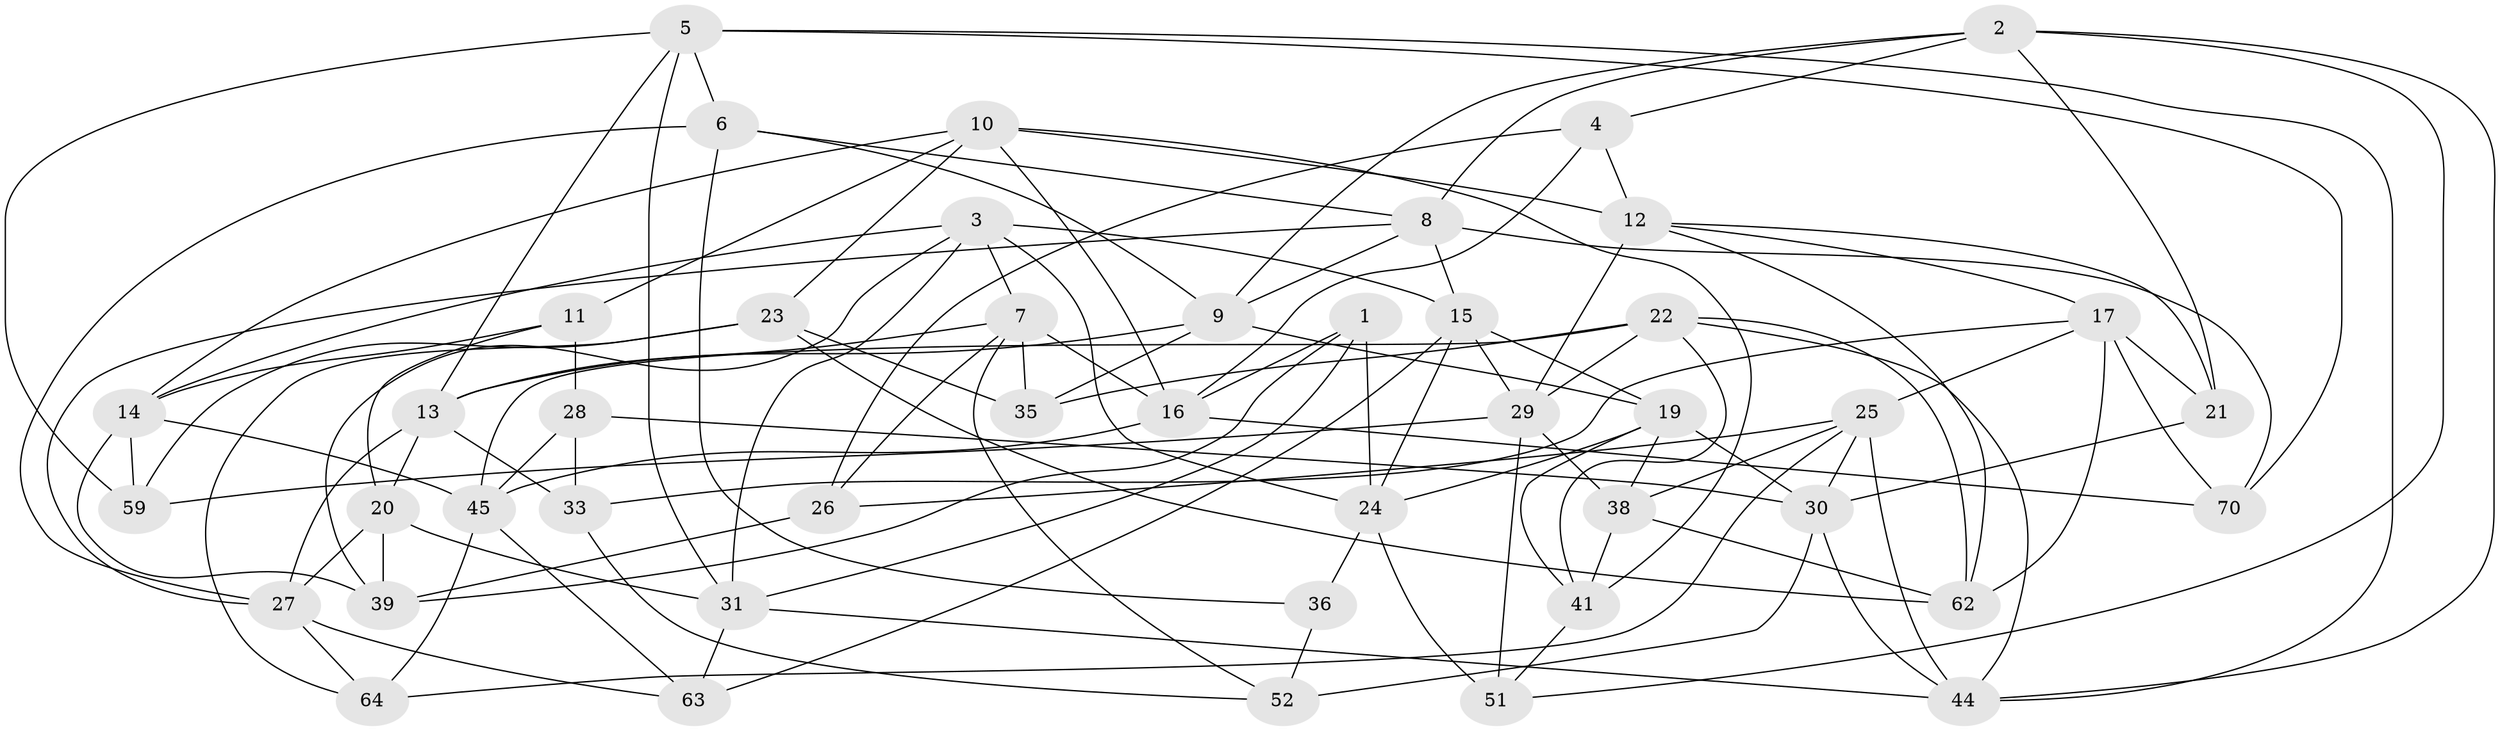 // Generated by graph-tools (version 1.1) at 2025/24/03/03/25 07:24:25]
// undirected, 45 vertices, 116 edges
graph export_dot {
graph [start="1"]
  node [color=gray90,style=filled];
  1;
  2 [super="+37"];
  3 [super="+18"];
  4;
  5 [super="+69"];
  6 [super="+68"];
  7 [super="+34"];
  8 [super="+46"];
  9 [super="+47"];
  10 [super="+57"];
  11;
  12 [super="+42"];
  13 [super="+54"];
  14 [super="+32"];
  15 [super="+73"];
  16 [super="+43"];
  17 [super="+55"];
  19 [super="+40"];
  20 [super="+61"];
  21;
  22 [super="+53"];
  23 [super="+49"];
  24 [super="+65"];
  25 [super="+56"];
  26;
  27 [super="+48"];
  28;
  29 [super="+67"];
  30 [super="+60"];
  31 [super="+72"];
  33;
  35;
  36;
  38 [super="+74"];
  39 [super="+50"];
  41 [super="+58"];
  44 [super="+71"];
  45 [super="+66"];
  51;
  52;
  59;
  62 [super="+75"];
  63;
  64;
  70;
  1 -- 31;
  1 -- 39;
  1 -- 16;
  1 -- 24;
  2 -- 8;
  2 -- 51;
  2 -- 4;
  2 -- 9;
  2 -- 44;
  2 -- 21;
  3 -- 14;
  3 -- 15;
  3 -- 24;
  3 -- 31;
  3 -- 7;
  3 -- 39;
  4 -- 12;
  4 -- 26;
  4 -- 16;
  5 -- 31;
  5 -- 13;
  5 -- 59;
  5 -- 70;
  5 -- 6;
  5 -- 44;
  6 -- 36 [weight=2];
  6 -- 8;
  6 -- 27;
  6 -- 9;
  7 -- 52;
  7 -- 26;
  7 -- 16;
  7 -- 35;
  7 -- 13;
  8 -- 70;
  8 -- 15;
  8 -- 9;
  8 -- 27;
  9 -- 35;
  9 -- 19;
  9 -- 13;
  10 -- 16;
  10 -- 11;
  10 -- 14;
  10 -- 41;
  10 -- 12;
  10 -- 23;
  11 -- 28;
  11 -- 14;
  11 -- 20;
  12 -- 17;
  12 -- 29;
  12 -- 21;
  12 -- 62;
  13 -- 33;
  13 -- 27;
  13 -- 20;
  14 -- 39;
  14 -- 59;
  14 -- 45;
  15 -- 29;
  15 -- 24;
  15 -- 63;
  15 -- 19;
  16 -- 70;
  16 -- 45;
  17 -- 33;
  17 -- 25;
  17 -- 21;
  17 -- 70;
  17 -- 62;
  19 -- 38;
  19 -- 30;
  19 -- 24;
  19 -- 41;
  20 -- 39 [weight=2];
  20 -- 31;
  20 -- 27;
  21 -- 30;
  22 -- 44;
  22 -- 62;
  22 -- 35;
  22 -- 41;
  22 -- 45;
  22 -- 29;
  23 -- 35;
  23 -- 62 [weight=2];
  23 -- 64;
  23 -- 59;
  24 -- 51;
  24 -- 36;
  25 -- 26;
  25 -- 30;
  25 -- 64;
  25 -- 38;
  25 -- 44;
  26 -- 39;
  27 -- 63;
  27 -- 64;
  28 -- 33;
  28 -- 30;
  28 -- 45;
  29 -- 59;
  29 -- 38;
  29 -- 51;
  30 -- 44;
  30 -- 52;
  31 -- 63;
  31 -- 44;
  33 -- 52;
  36 -- 52;
  38 -- 41 [weight=2];
  38 -- 62;
  41 -- 51;
  45 -- 63;
  45 -- 64;
}
